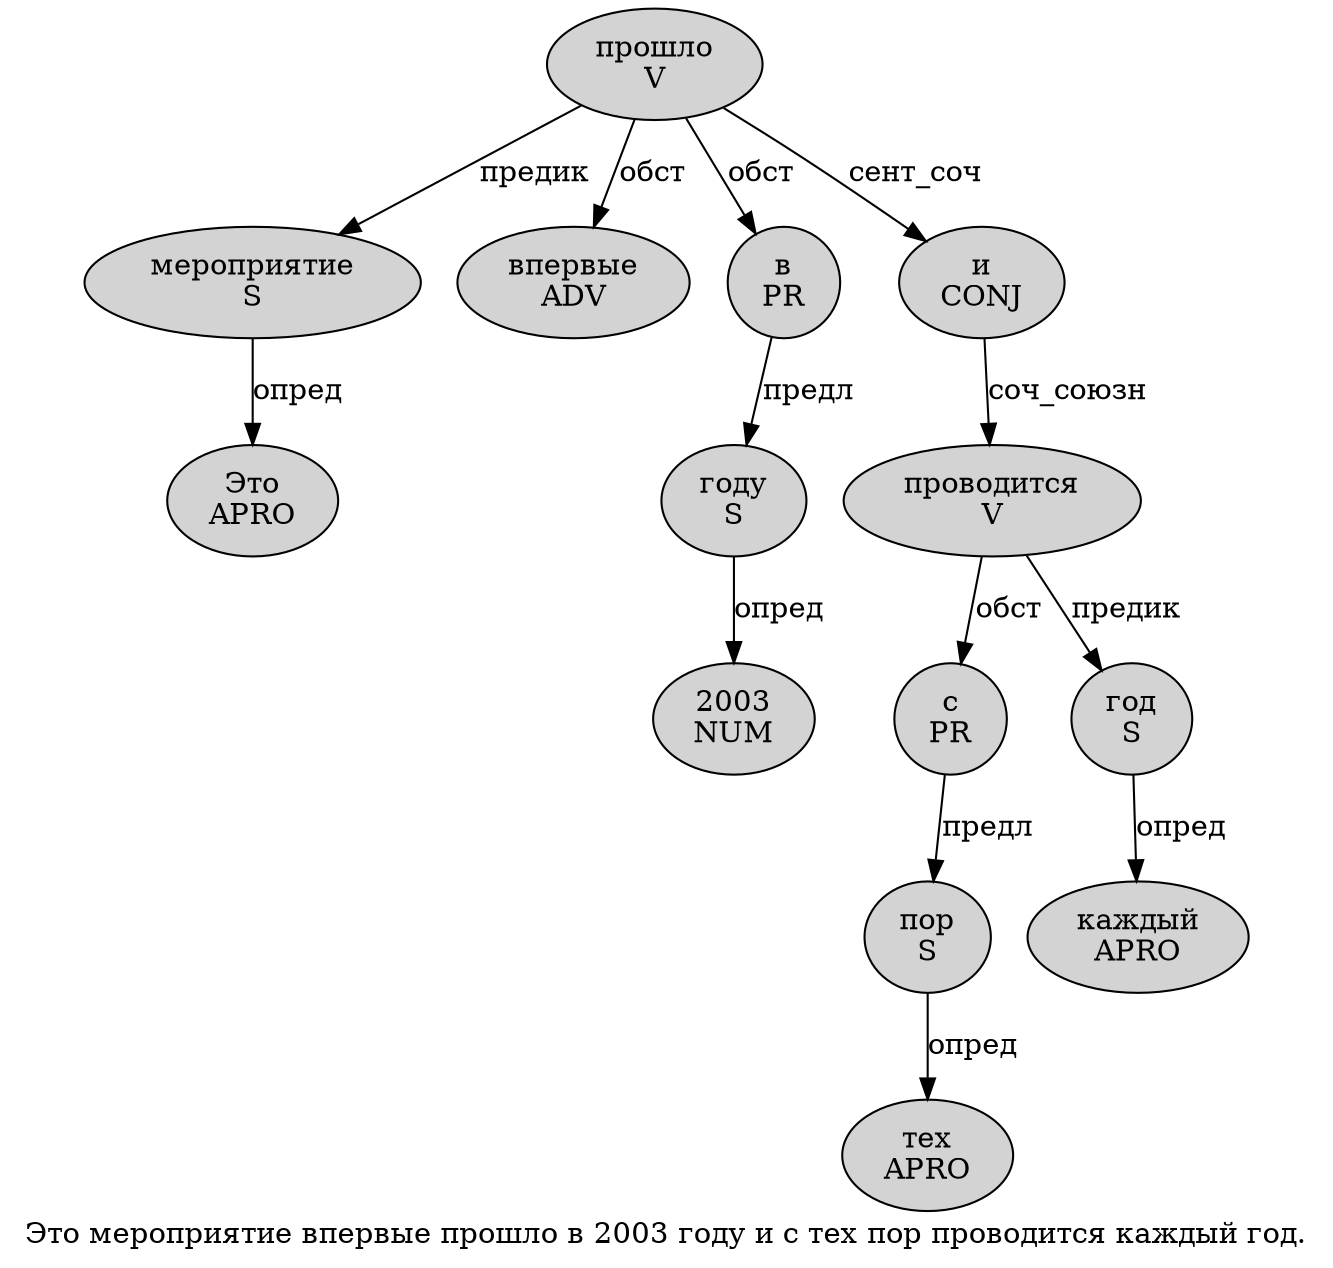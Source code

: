 digraph SENTENCE_775 {
	graph [label="Это мероприятие впервые прошло в 2003 году и с тех пор проводится каждый год."]
	node [style=filled]
		0 [label="Это
APRO" color="" fillcolor=lightgray penwidth=1 shape=ellipse]
		1 [label="мероприятие
S" color="" fillcolor=lightgray penwidth=1 shape=ellipse]
		2 [label="впервые
ADV" color="" fillcolor=lightgray penwidth=1 shape=ellipse]
		3 [label="прошло
V" color="" fillcolor=lightgray penwidth=1 shape=ellipse]
		4 [label="в
PR" color="" fillcolor=lightgray penwidth=1 shape=ellipse]
		5 [label="2003
NUM" color="" fillcolor=lightgray penwidth=1 shape=ellipse]
		6 [label="году
S" color="" fillcolor=lightgray penwidth=1 shape=ellipse]
		7 [label="и
CONJ" color="" fillcolor=lightgray penwidth=1 shape=ellipse]
		8 [label="с
PR" color="" fillcolor=lightgray penwidth=1 shape=ellipse]
		9 [label="тех
APRO" color="" fillcolor=lightgray penwidth=1 shape=ellipse]
		10 [label="пор
S" color="" fillcolor=lightgray penwidth=1 shape=ellipse]
		11 [label="проводится
V" color="" fillcolor=lightgray penwidth=1 shape=ellipse]
		12 [label="каждый
APRO" color="" fillcolor=lightgray penwidth=1 shape=ellipse]
		13 [label="год
S" color="" fillcolor=lightgray penwidth=1 shape=ellipse]
			1 -> 0 [label="опред"]
			13 -> 12 [label="опред"]
			4 -> 6 [label="предл"]
			3 -> 1 [label="предик"]
			3 -> 2 [label="обст"]
			3 -> 4 [label="обст"]
			3 -> 7 [label="сент_соч"]
			10 -> 9 [label="опред"]
			8 -> 10 [label="предл"]
			11 -> 8 [label="обст"]
			11 -> 13 [label="предик"]
			6 -> 5 [label="опред"]
			7 -> 11 [label="соч_союзн"]
}